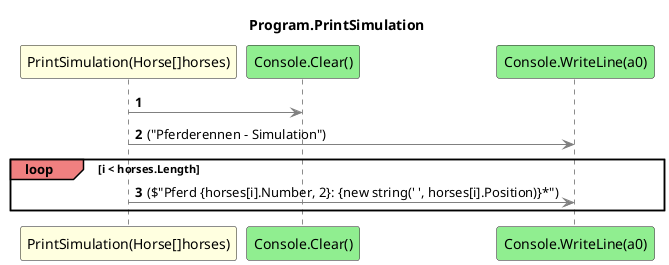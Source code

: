 @startuml Program.PrintSimulation
title Program.PrintSimulation
participant "PrintSimulation(Horse[]horses)" as PrintSimulation_p0 #LightYellow
participant "Console.Clear()" as Console_Clear #LightGreen
participant "Console.WriteLine(a0)" as Console_WriteLine_a0 #LightGreen
autonumber
PrintSimulation_p0 -[#grey]> Console_Clear
PrintSimulation_p0 -[#grey]> Console_WriteLine_a0 : ("Pferderennen - Simulation")
loop#LightCoral i < horses.Length
    PrintSimulation_p0 -[#grey]> Console_WriteLine_a0 : ($"Pferd {horses[i].Number, 2}: {new string(' ', horses[i].Position)}*")
end
@enduml
